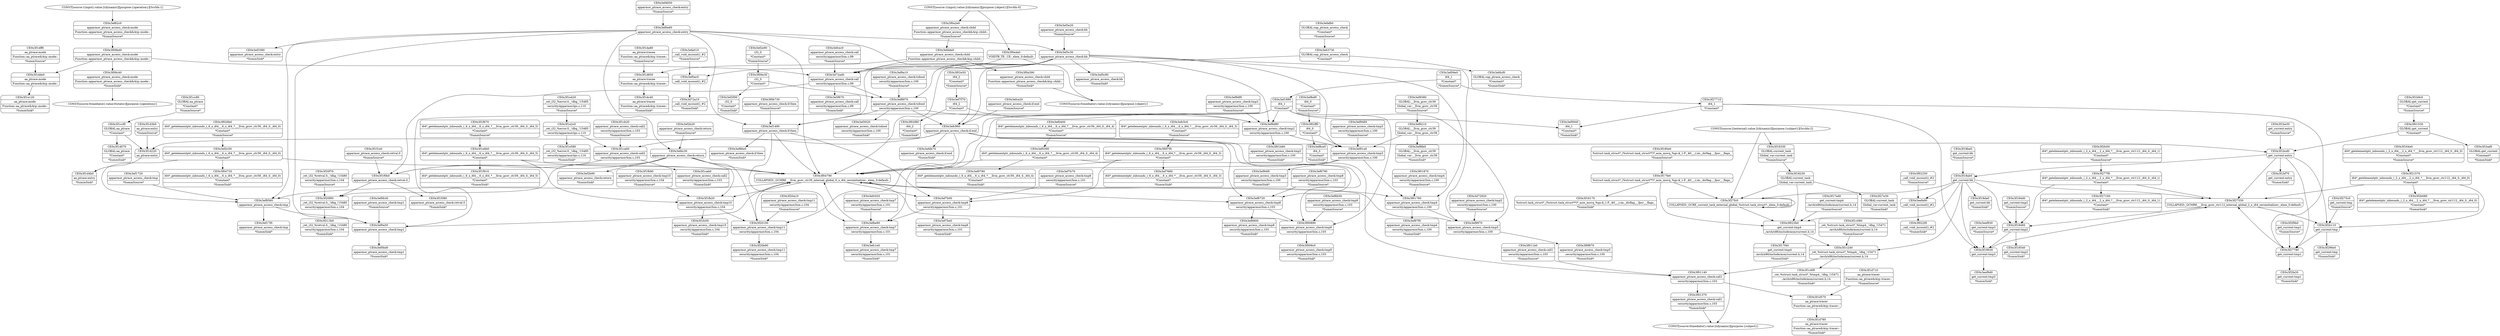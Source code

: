 digraph {
	CE0x3ef9d80 [shape=record,shape=Mrecord,label="{CE0x3ef9d80|apparmor_ptrace_access_check:tmp2|security/apparmor/lsm.c,100}"]
	CE0x3f1f380 [shape=record,shape=Mrecord,label="{CE0x3f1f380|apparmor_ptrace_access_check:retval.0|*SummSink*}"]
	CE0x3f0a2e0 [shape=record,shape=Mrecord,label="{CE0x3f0a2e0|apparmor_ptrace_access_check:child|Function::apparmor_ptrace_access_check&Arg::child::|*SummSource*}"]
	CE0x3f2fa20 [shape=record,shape=Mrecord,label="{CE0x3f2fa20|get_current:tmp1|*SummSink*}"]
	CE0x3ef9a10 [shape=record,shape=Mrecord,label="{CE0x3ef9a10|apparmor_ptrace_access_check:tobool|security/apparmor/lsm.c,100|*SummSource*}"]
	CE0x3f1e420 [shape=record,shape=Mrecord,label="{CE0x3f1e420|_ret_i32_%error.0,_!dbg_!15485|security/apparmor/ipc.c,110|*SummSource*}"]
	CE0x3ef2f00 [shape=record,shape=Mrecord,label="{CE0x3ef2f00|i32_0|*Constant*|*SummSink*}"]
	"CONST[source:0(mediator),value:2(dynamic)][purpose:{object}]"
	CE0x3efdc30 [shape=record,shape=Mrecord,label="{CE0x3efdc30|apparmor_ptrace_access_check:return}"]
	CE0x3ef0e60 [shape=record,shape=Mrecord,label="{CE0x3ef0e60|apparmor_ptrace_access_check:entry}"]
	CE0x3ef94f0 [shape=record,shape=Mrecord,label="{CE0x3ef94f0|apparmor_ptrace_access_check:tmp3|security/apparmor/lsm.c,100|*SummSink*}"]
	CE0x3f1c6f0 [shape=record,shape=Mrecord,label="{CE0x3f1c6f0|_ret_%struct.task_struct*_%tmp4,_!dbg_!15471|./arch/x86/include/asm/current.h,14|*SummSink*}"]
	CE0x3f02250 [shape=record,shape=Mrecord,label="{CE0x3f02250|_call_void_mcount()_#2|*SummSource*}"]
	CE0x3f180e0 [shape=record,shape=Mrecord,label="{CE0x3f180e0|%struct.task_struct*_(%struct.task_struct**)*_asm_movq_%gs:$_1:P_,$0_,_r,im,_dirflag_,_fpsr_,_flags_|*SummSource*}"]
	CE0x3efa010 [shape=record,shape=Mrecord,label="{CE0x3efa010|_call_void_mcount()_#2|*SummSource*}"]
	"CONST[source:1(input),value:2(dynamic)][purpose:{object}][SrcIdx:0]"
	CE0x3f1fc00 [shape=record,shape=Mrecord,label="{CE0x3f1fc00|apparmor_ptrace_access_check:tmp10|security/apparmor/lsm.c,104|*SummSink*}"]
	CE0x3f1fb20 [shape=record,shape=Mrecord,label="{CE0x3f1fb20|apparmor_ptrace_access_check:tmp10|security/apparmor/lsm.c,104}"]
	CE0x3ef0940 [shape=record,shape=Mrecord,label="{CE0x3ef0940|i64_1|*Constant*|*SummSink*}"]
	CE0x3f1dde0 [shape=record,shape=Mrecord,label="{CE0x3f1dde0|aa_ptrace:mode|Function::aa_ptrace&Arg::mode::}"]
	CE0x3eefa90 [shape=record,shape=Mrecord,label="{CE0x3eefa90|_call_void_mcount()_#2}"]
	CE0x3f27550 [shape=record,shape=Mrecord,label="{CE0x3f27550|COLLAPSED:_GCMRE___llvm_gcov_ctr112_internal_global_2_x_i64_zeroinitializer:_elem_0:default:}"]
	CE0x3f1cb20 [shape=record,shape=Mrecord,label="{CE0x3f1cb20|apparmor_ptrace_access_check:call2|security/apparmor/lsm.c,103|*SummSource*}"]
	CE0x3ef17f0 [shape=record,shape=Mrecord,label="{CE0x3ef17f0|apparmor_ptrace_access_check:tmp|*SummSink*}"]
	CE0x3f1f670 [shape=record,shape=Mrecord,label="{CE0x3f1f670|i64*_getelementptr_inbounds_(_6_x_i64_,_6_x_i64_*___llvm_gcov_ctr39,_i64_0,_i64_5)|*Constant*|*SummSource*}"]
	CE0x3f184d0 [shape=record,shape=Mrecord,label="{CE0x3f184d0|get_current:tmp2|*SummSource*}"]
	CE0x3f00890 [shape=record,shape=Mrecord,label="{CE0x3f00890|apparmor_ptrace_access_check:tmp9|security/apparmor/lsm.c,103}"]
	CE0x3ef2b90 [shape=record,shape=Mrecord,label="{CE0x3ef2b90|apparmor_ptrace_access_check:return|*SummSink*}"]
	CE0x3f20a10 [shape=record,shape=Mrecord,label="{CE0x3f20a10|apparmor_ptrace_access_check:tmp11|security/apparmor/lsm.c,104|*SummSource*}"]
	CE0x3ef0a50 [shape=record,shape=Mrecord,label="{CE0x3ef0a50|apparmor_ptrace_access_check:tmp1}"]
	CE0x3efdde0 [shape=record,shape=Mrecord,label="{CE0x3efdde0|apparmor_ptrace_access_check:child|Function::apparmor_ptrace_access_check&Arg::child::}"]
	CE0x3f1d070 [shape=record,shape=Mrecord,label="{CE0x3f1d070|GLOBAL:aa_ptrace|*Constant*|*SummSink*}"]
	CE0x3f1d3b0 [shape=record,shape=Mrecord,label="{CE0x3f1d3b0|aa_ptrace:entry|*SummSource*}"]
	CE0x3f1ccf0 [shape=record,shape=Mrecord,label="{CE0x3f1ccf0|GLOBAL:aa_ptrace|*Constant*}"]
	CE0x3f022f0 [shape=record,shape=Mrecord,label="{CE0x3f022f0|_call_void_mcount()_#2|*SummSink*}"]
	CE0x3f2b110 [shape=record,shape=Mrecord,label="{CE0x3f2b110|get_current:tmp}"]
	CE0x3f18460 [shape=record,shape=Mrecord,label="{CE0x3f18460|get_current:tmp2}"]
	CE0x3f1f910 [shape=record,shape=Mrecord,label="{CE0x3f1f910|i64*_getelementptr_inbounds_(_6_x_i64_,_6_x_i64_*___llvm_gcov_ctr39,_i64_0,_i64_5)|*Constant*|*SummSink*}"]
	CE0x3f1dc40 [shape=record,shape=Mrecord,label="{CE0x3f1dc40|aa_ptrace:tracee|Function::aa_ptrace&Arg::tracee::|*SummSink*}"]
	CE0x3f1e2c0 [shape=record,shape=Mrecord,label="{CE0x3f1e2c0|_ret_i32_%error.0,_!dbg_!15485|security/apparmor/ipc.c,110}"]
	CE0x3f296e0 [shape=record,shape=Mrecord,label="{CE0x3f296e0|get_current:tmp|*SummSink*}"]
	CE0x3f1e580 [shape=record,shape=Mrecord,label="{CE0x3f1e580|_ret_i32_%error.0,_!dbg_!15485|security/apparmor/ipc.c,110|*SummSink*}"]
	CE0x3ef5c90 [shape=record,shape=Mrecord,label="{CE0x3ef5c90|apparmor_ptrace_access_check:bb|*SummSink*}"]
	CE0x3f0f7f0 [shape=record,shape=Mrecord,label="{CE0x3f0f7f0|i64*_getelementptr_inbounds_(_6_x_i64_,_6_x_i64_*___llvm_gcov_ctr39,_i64_0,_i64_3)|*Constant*}"]
	CE0x3f20100 [shape=record,shape=Mrecord,label="{CE0x3f20100|apparmor_ptrace_access_check:tmp11|security/apparmor/lsm.c,104}"]
	CE0x3f04790 [shape=record,shape=Mrecord,label="{CE0x3f04790|COLLAPSED:_GCMRE___llvm_gcov_ctr39_internal_global_6_x_i64_zeroinitializer:_elem_0:default:}"]
	CE0x3f1baf0 [shape=record,shape=Mrecord,label="{CE0x3f1baf0|GLOBAL:get_current|*Constant*|*SummSink*}"]
	CE0x3ef1720 [shape=record,shape=Mrecord,label="{CE0x3ef1720|apparmor_ptrace_access_check:tmp|*SummSource*}"]
	CE0x3f27e30 [shape=record,shape=Mrecord,label="{CE0x3f27e30|GLOBAL:current_task|Global_var:current_task|*SummSink*}"]
	CE0x3f18540 [shape=record,shape=Mrecord,label="{CE0x3f18540|get_current:tmp2|*SummSink*}"]
	CE0x3f1da80 [shape=record,shape=Mrecord,label="{CE0x3f1da80|aa_ptrace:tracee|Function::aa_ptrace&Arg::tracee::|*SummSource*}"]
	CE0x3d72a10 [shape=record,shape=Mrecord,label="{CE0x3d72a10|_call_void_mcount()_#2|*SummSink*}"]
	CE0x3f1cc80 [shape=record,shape=Mrecord,label="{CE0x3f1cc80|GLOBAL:aa_ptrace|*Constant*|*SummSource*}"]
	CE0x3f01870 [shape=record,shape=Mrecord,label="{CE0x3f01870|apparmor_ptrace_access_check:tmp4|security/apparmor/lsm.c,100|*SummSource*}"]
	CE0x3ef0400 [shape=record,shape=Mrecord,label="{CE0x3ef0400|i64*_getelementptr_inbounds_(_6_x_i64_,_6_x_i64_*___llvm_gcov_ctr39,_i64_0,_i64_4)|*Constant*|*SummSource*}"]
	CE0x3ef1890 [shape=record,shape=Mrecord,label="{CE0x3ef1890|i64_1|*Constant*}"]
	CE0x3f18170 [shape=record,shape=Mrecord,label="{CE0x3f18170|%struct.task_struct*_(%struct.task_struct**)*_asm_movq_%gs:$_1:P_,$0_,_r,im,_dirflag_,_fpsr_,_flags_|*SummSink*}"]
	CE0x3ef7680 [shape=record,shape=Mrecord,label="{CE0x3ef7680|i64*_getelementptr_inbounds_(_6_x_i64_,_6_x_i64_*___llvm_gcov_ctr39,_i64_0,_i64_3)|*Constant*|*SummSink*}"]
	CE0x3ef4650 [shape=record,shape=Mrecord,label="{CE0x3ef4650|apparmor_ptrace_access_check:entry|*SummSource*}"]
	CE0x3f1f1e0 [shape=record,shape=Mrecord,label="{CE0x3f1f1e0|apparmor_ptrace_access_check:retval.0|*SummSource*}"]
	CE0x3f009c0 [shape=record,shape=Mrecord,label="{CE0x3f009c0|apparmor_ptrace_access_check:tmp9|security/apparmor/lsm.c,103|*SummSink*}"]
	CE0x3f011b0 [shape=record,shape=Mrecord,label="{CE0x3f011b0|apparmor_ptrace_access_check:call1|security/apparmor/lsm.c,103|*SummSource*}"]
	CE0x3f20f00 [shape=record,shape=Mrecord,label="{CE0x3f20f00|_ret_i32_%retval.0,_!dbg_!15480|security/apparmor/lsm.c,104}"]
	CE0x3f026b0 [shape=record,shape=Mrecord,label="{CE0x3f026b0|i64*_getelementptr_inbounds_(_6_x_i64_,_6_x_i64_*___llvm_gcov_ctr39,_i64_0,_i64_0)|*Constant*|*SummSource*}"]
	CE0x3f18be0 [shape=record,shape=Mrecord,label="{CE0x3f18be0|get_current:bb|*SummSource*}"]
	CE0x3d72920 [shape=record,shape=Mrecord,label="{CE0x3d72920|apparmor_ptrace_access_check:tmp5|security/apparmor/lsm.c,100|*SummSource*}"]
	CE0x3f21570 [shape=record,shape=Mrecord,label="{CE0x3f21570|i64*_getelementptr_inbounds_(_2_x_i64_,_2_x_i64_*___llvm_gcov_ctr112,_i64_0,_i64_0)|*Constant*}"]
	CE0x3f20f70 [shape=record,shape=Mrecord,label="{CE0x3f20f70|_ret_i32_%retval.0,_!dbg_!15480|security/apparmor/lsm.c,104|*SummSource*}"]
	CE0x3efbe90 [shape=record,shape=Mrecord,label="{CE0x3efbe90|apparmor_ptrace_access_check:tmp7|security/apparmor/lsm.c,101}"]
	CE0x3f17f40 [shape=record,shape=Mrecord,label="{CE0x3f17f40|get_current:tmp4|./arch/x86/include/asm/current.h,14|*SummSink*}"]
	CE0x3f2b080 [shape=record,shape=Mrecord,label="{CE0x3f2b080|i64*_getelementptr_inbounds_(_2_x_i64_,_2_x_i64_*___llvm_gcov_ctr112,_i64_0,_i64_0)|*Constant*|*SummSink*}"]
	CE0x3ef6720 [shape=record,shape=Mrecord,label="{CE0x3ef6720|apparmor_ptrace_access_check:tmp8|security/apparmor/lsm.c,103}"]
	CE0x3f1be30 [shape=record,shape=Mrecord,label="{CE0x3f1be30|get_current:entry|*SummSource*}"]
	CE0x3f02e50 [shape=record,shape=Mrecord,label="{CE0x3f02e50|i64_2|*Constant*|*SummSource*}"]
	CE0x3ef8560 [shape=record,shape=Mrecord,label="{CE0x3ef8560|apparmor_ptrace_access_check:tmp}"]
	CE0x3ef62c0 [shape=record,shape=Mrecord,label="{CE0x3ef62c0|apparmor_ptrace_access_check:mode|Function::apparmor_ptrace_access_check&Arg::mode::|*SummSource*}"]
	CE0x3f0a4a0 [shape=record,shape=Mrecord,label="{CE0x3f0a4a0|VOIDTB_TE:_CE:_elem_0:default:}"]
	CE0x3f27160 [shape=record,shape=Mrecord,label="{CE0x3f27160|i64*_getelementptr_inbounds_(_2_x_i64_,_2_x_i64_*___llvm_gcov_ctr112,_i64_0,_i64_1)|*Constant*|*SummSink*}"]
	CE0x3ef9380 [shape=record,shape=Mrecord,label="{CE0x3ef9380|GLOBAL:__llvm_gcov_ctr39|Global_var:__llvm_gcov_ctr39|*SummSource*}"]
	CE0x3f1b9c0 [shape=record,shape=Mrecord,label="{CE0x3f1b9c0|GLOBAL:get_current|*Constant*|*SummSource*}"]
	CE0x3ef86e0 [shape=record,shape=Mrecord,label="{CE0x3ef86e0|apparmor_ptrace_access_check:if.then|*SummSink*}"]
	CE0x3ef7b70 [shape=record,shape=Mrecord,label="{CE0x3ef7b70|apparmor_ptrace_access_check:tmp6|security/apparmor/lsm.c,101|*SummSource*}"]
	CE0x3efc1e0 [shape=record,shape=Mrecord,label="{CE0x3efc1e0|apparmor_ptrace_access_check:tmp7|security/apparmor/lsm.c,101|*SummSink*}"]
	CE0x3f17ed0 [shape=record,shape=Mrecord,label="{CE0x3f17ed0|get_current:tmp4|./arch/x86/include/asm/current.h,14|*SummSource*}"]
	CE0x3f01140 [shape=record,shape=Mrecord,label="{CE0x3f01140|apparmor_ptrace_access_check:call1|security/apparmor/lsm.c,103}"]
	CE0x3ef9480 [shape=record,shape=Mrecord,label="{CE0x3ef9480|apparmor_ptrace_access_check:tmp3|security/apparmor/lsm.c,100|*SummSource*}"]
	CE0x3f1d220 [shape=record,shape=Mrecord,label="{CE0x3f1d220|aa_ptrace:entry}"]
	CE0x3f20b90 [shape=record,shape=Mrecord,label="{CE0x3f20b90|apparmor_ptrace_access_check:tmp11|security/apparmor/lsm.c,104|*SummSink*}"]
	CE0x3ef3e20 [shape=record,shape=Mrecord,label="{CE0x3ef3e20|apparmor_ptrace_access_check:bb|*SummSource*}"]
	CE0x3f2f9b0 [shape=record,shape=Mrecord,label="{CE0x3f2f9b0|get_current:tmp1|*SummSource*}"]
	"CONST[source:2(external),value:2(dynamic)][purpose:{subject}][SrcIdx:2]"
	CE0x3f1d710 [shape=record,shape=Mrecord,label="{CE0x3f1d710|aa_ptrace:tracer|Function::aa_ptrace&Arg::tracer::|*SummSource*}"]
	CE0x3ef6800 [shape=record,shape=Mrecord,label="{CE0x3ef6800|apparmor_ptrace_access_check:tmp8|security/apparmor/lsm.c,103|*SummSink*}"]
	CE0x3f01370 [shape=record,shape=Mrecord,label="{CE0x3f01370|apparmor_ptrace_access_check:call1|security/apparmor/lsm.c,103|*SummSink*}"]
	CE0x3ef8ce0 [shape=record,shape=Mrecord,label="{CE0x3ef8ce0|i64_0|*Constant*|*SummSink*}"]
	CE0x3ef8970 [shape=record,shape=Mrecord,label="{CE0x3ef8970|apparmor_ptrace_access_check:tobool|security/apparmor/lsm.c,100}"]
	CE0x3f18630 [shape=record,shape=Mrecord,label="{CE0x3f18630|get_current:tmp3}"]
	CE0x3f02f80 [shape=record,shape=Mrecord,label="{CE0x3f02f80|i64_2|*Constant*|*SummSink*}"]
	"CONST[source:0(mediator),value:0(static)][purpose:{operation}]"
	CE0x3e5f670 [shape=record,shape=Mrecord,label="{CE0x3e5f670|apparmor_ptrace_access_check:call|security/apparmor/lsm.c,99|*SummSink*}"]
	CE0x3f02ff0 [shape=record,shape=Mrecord,label="{CE0x3f02ff0|i64_0|*Constant*}"]
	CE0x3ef97f0 [shape=record,shape=Mrecord,label="{CE0x3ef97f0|apparmor_ptrace_access_check:tmp4|security/apparmor/lsm.c,100|*SummSink*}"]
	CE0x3f1e120 [shape=record,shape=Mrecord,label="{CE0x3f1e120|aa_ptrace:mode|Function::aa_ptrace&Arg::mode::|*SummSink*}"]
	CE0x3ef0b30 [shape=record,shape=Mrecord,label="{CE0x3ef0b30|apparmor_ptrace_access_check:tmp1|*SummSource*}"]
	CE0x3efcec0 [shape=record,shape=Mrecord,label="{CE0x3efcec0|apparmor_ptrace_access_check:call|security/apparmor/lsm.c,99|*SummSource*}"]
	CE0x3f1c080 [shape=record,shape=Mrecord,label="{CE0x3f1c080|_ret_%struct.task_struct*_%tmp4,_!dbg_!15471|./arch/x86/include/asm/current.h,14|*SummSource*}"]
	CE0x3eef930 [shape=record,shape=Mrecord,label="{CE0x3eef930|get_current:tmp3|*SummSource*}"]
	CE0x3ef0ac0 [shape=record,shape=Mrecord,label="{CE0x3ef0ac0|_call_void_mcount()_#2}"]
	CE0x3ef7b00 [shape=record,shape=Mrecord,label="{CE0x3ef7b00|apparmor_ptrace_access_check:tmp6|security/apparmor/lsm.c,101}"]
	CE0x3f275c0 [shape=record,shape=Mrecord,label="{CE0x3f275c0|get_current:tmp|*SummSource*}"]
	CE0x3ef9df0 [shape=record,shape=Mrecord,label="{CE0x3ef9df0|apparmor_ptrace_access_check:tmp2|security/apparmor/lsm.c,100|*SummSource*}"]
	CE0x3f1bcd0 [shape=record,shape=Mrecord,label="{CE0x3f1bcd0|get_current:entry}"]
	CE0x3f1fb90 [shape=record,shape=Mrecord,label="{CE0x3f1fb90|apparmor_ptrace_access_check:tmp10|security/apparmor/lsm.c,104|*SummSource*}"]
	CE0x3f1bf70 [shape=record,shape=Mrecord,label="{CE0x3f1bf70|get_current:entry|*SummSink*}"]
	CE0x3ef2c50 [shape=record,shape=Mrecord,label="{CE0x3ef2c50|i64*_getelementptr_inbounds_(_6_x_i64_,_6_x_i64_*___llvm_gcov_ctr39,_i64_0,_i64_0)|*Constant*}"]
	CE0x3f1c240 [shape=record,shape=Mrecord,label="{CE0x3f1c240|_ret_%struct.task_struct*_%tmp4,_!dbg_!15471|./arch/x86/include/asm/current.h,14}"]
	CE0x3f1e6b0 [shape=record,shape=Mrecord,label="{CE0x3f1e6b0|i64*_getelementptr_inbounds_(_6_x_i64_,_6_x_i64_*___llvm_gcov_ctr39,_i64_0,_i64_5)|*Constant*}"]
	CE0x3f023b0 [shape=record,shape=Mrecord,label="{CE0x3f023b0|get_current:tmp4|./arch/x86/include/asm/current.h,14}"]
	CE0x3f1dff0 [shape=record,shape=Mrecord,label="{CE0x3f1dff0|aa_ptrace:mode|Function::aa_ptrace&Arg::mode::|*SummSource*}"]
	CE0x3efca20 [shape=record,shape=Mrecord,label="{CE0x3efca20|apparmor_ptrace_access_check:if.end|*SummSource*}"]
	CE0x3f09e30 [shape=record,shape=Mrecord,label="{CE0x3f09e30|i32_0|*Constant*}"]
	CE0x3f01760 [shape=record,shape=Mrecord,label="{CE0x3f01760|apparmor_ptrace_access_check:tmp4|security/apparmor/lsm.c,100}"]
	CE0x3f27fc0 [shape=record,shape=Mrecord,label="{CE0x3f27fc0|COLLAPSED:_GCRE_current_task_external_global_%struct.task_struct*:_elem_0:default:}"]
	"CONST[source:1(input),value:2(dynamic)][purpose:{operation}][SrcIdx:1]"
	CE0x3f18330 [shape=record,shape=Mrecord,label="{CE0x3f18330|GLOBAL:current_task|Global_var:current_task|*SummSource*}"]
	CE0x3ef2b20 [shape=record,shape=Mrecord,label="{CE0x3ef2b20|apparmor_ptrace_access_check:return|*SummSource*}"]
	CE0x3f1d780 [shape=record,shape=Mrecord,label="{CE0x3f1d780|aa_ptrace:tracer|Function::aa_ptrace&Arg::tracer::|*SummSink*}"]
	CE0x3ef3020 [shape=record,shape=Mrecord,label="{CE0x3ef3020|apparmor_ptrace_access_check:tobool|security/apparmor/lsm.c,100|*SummSink*}"]
	CE0x3f2fc00 [shape=record,shape=Mrecord,label="{CE0x3f2fc00|i64*_getelementptr_inbounds_(_2_x_i64_,_2_x_i64_*___llvm_gcov_ctr112,_i64_0,_i64_1)|*Constant*|*SummSource*}"]
	CE0x3f1cab0 [shape=record,shape=Mrecord,label="{CE0x3f1cab0|apparmor_ptrace_access_check:call2|security/apparmor/lsm.c,103|*SummSink*}"]
	CE0x3f09bd0 [shape=record,shape=Mrecord,label="{CE0x3f09bd0|apparmor_ptrace_access_check:mode|Function::apparmor_ptrace_access_check&Arg::mode::}"]
	CE0x3f1d4b0 [shape=record,shape=Mrecord,label="{CE0x3f1d4b0|aa_ptrace:entry|*SummSink*}"]
	CE0x3f01b80 [shape=record,shape=Mrecord,label="{CE0x3f01b80|apparmor_ptrace_access_check:tmp2|security/apparmor/lsm.c,100|*SummSink*}"]
	CE0x3f18da0 [shape=record,shape=Mrecord,label="{CE0x3f18da0|get_current:bb|*SummSink*}"]
	CE0x3ef6790 [shape=record,shape=Mrecord,label="{CE0x3ef6790|apparmor_ptrace_access_check:tmp8|security/apparmor/lsm.c,103|*SummSource*}"]
	CE0x3ef7f70 [shape=record,shape=Mrecord,label="{CE0x3ef7f70|i64_2|*Constant*}"]
	CE0x3ef9970 [shape=record,shape=Mrecord,label="{CE0x3ef9970|apparmor_ptrace_access_check:tmp5|security/apparmor/lsm.c,100}"]
	CE0x3ef1490 [shape=record,shape=Mrecord,label="{CE0x3ef1490|apparmor_ptrace_access_check:if.then}"]
	CE0x3ef0390 [shape=record,shape=Mrecord,label="{CE0x3ef0390|i64*_getelementptr_inbounds_(_6_x_i64_,_6_x_i64_*___llvm_gcov_ctr39,_i64_0,_i64_4)|*Constant*}"]
	CE0x3f27710 [shape=record,shape=Mrecord,label="{CE0x3f27710|i64_1|*Constant*}"]
	CE0x3f277f0 [shape=record,shape=Mrecord,label="{CE0x3f277f0|i64*_getelementptr_inbounds_(_2_x_i64_,_2_x_i64_*___llvm_gcov_ctr112,_i64_0,_i64_1)|*Constant*}"]
	CE0x3f01530 [shape=record,shape=Mrecord,label="{CE0x3f01530|GLOBAL:get_current|*Constant*}"]
	CE0x3f09c40 [shape=record,shape=Mrecord,label="{CE0x3f09c40|apparmor_ptrace_access_check:mode|Function::apparmor_ptrace_access_check&Arg::mode::|*SummSink*}"]
	CE0x3d72ad0 [shape=record,shape=Mrecord,label="{CE0x3d72ad0|apparmor_ptrace_access_check:call|security/apparmor/lsm.c,99}"]
	CE0x3ef09e0 [shape=record,shape=Mrecord,label="{CE0x3ef09e0|i64_1|*Constant*|*SummSource*}"]
	CE0x3f0f670 [shape=record,shape=Mrecord,label="{CE0x3f0f670|apparmor_ptrace_access_check:tmp5|security/apparmor/lsm.c,100|*SummSink*}"]
	CE0x3efc020 [shape=record,shape=Mrecord,label="{CE0x3efc020|apparmor_ptrace_access_check:tmp7|security/apparmor/lsm.c,101|*SummSource*}"]
	CE0x3f1f0b0 [shape=record,shape=Mrecord,label="{CE0x3f1f0b0|apparmor_ptrace_access_check:retval.0}"]
	CE0x3f164e0 [shape=record,shape=Mrecord,label="{CE0x3f164e0|i64*_getelementptr_inbounds_(_2_x_i64_,_2_x_i64_*___llvm_gcov_ctr112,_i64_0,_i64_0)|*Constant*|*SummSource*}"]
	CE0x3ef3c30 [shape=record,shape=Mrecord,label="{CE0x3ef3c30|apparmor_ptrace_access_check:bb}"]
	CE0x3eef9d0 [shape=record,shape=Mrecord,label="{CE0x3eef9d0|get_current:tmp3|*SummSink*}"]
	CE0x3ef0780 [shape=record,shape=Mrecord,label="{CE0x3ef0780|i64*_getelementptr_inbounds_(_6_x_i64_,_6_x_i64_*___llvm_gcov_ctr39,_i64_0,_i64_4)|*Constant*|*SummSink*}"]
	CE0x3efc960 [shape=record,shape=Mrecord,label="{CE0x3efc960|apparmor_ptrace_access_check:if.end}"]
	CE0x3f0a390 [shape=record,shape=Mrecord,label="{CE0x3f0a390|apparmor_ptrace_access_check:child|Function::apparmor_ptrace_access_check&Arg::child::|*SummSink*}"]
	CE0x3efdcf0 [shape=record,shape=Mrecord,label="{CE0x3efdcf0|GLOBAL:cap_ptrace_access_check|*Constant*|*SummSink*}"]
	CE0x3f1ca00 [shape=record,shape=Mrecord,label="{CE0x3f1ca00|apparmor_ptrace_access_check:call2|security/apparmor/lsm.c,103}"]
	CE0x3f213b0 [shape=record,shape=Mrecord,label="{CE0x3f213b0|_ret_i32_%retval.0,_!dbg_!15480|security/apparmor/lsm.c,104|*SummSink*}"]
	CE0x3efafb0 [shape=record,shape=Mrecord,label="{CE0x3efafb0|GLOBAL:cap_ptrace_access_check|*Constant*|*SummSource*}"]
	CE0x3e63730 [shape=record,shape=Mrecord,label="{CE0x3e63730|GLOBAL:cap_ptrace_access_check|*Constant*}"]
	CE0x3f18230 [shape=record,shape=Mrecord,label="{CE0x3f18230|GLOBAL:current_task|Global_var:current_task}"]
	CE0x3ef7be0 [shape=record,shape=Mrecord,label="{CE0x3ef7be0|apparmor_ptrace_access_check:tmp6|security/apparmor/lsm.c,101|*SummSink*}"]
	CE0x3f17fe0 [shape=record,shape=Mrecord,label="{CE0x3f17fe0|%struct.task_struct*_(%struct.task_struct**)*_asm_movq_%gs:$_1:P_,$0_,_r,im,_dirflag_,_fpsr_,_flags_}"]
	CE0x3efdb70 [shape=record,shape=Mrecord,label="{CE0x3efdb70|apparmor_ptrace_access_check:if.end|*SummSink*}"]
	CE0x3ef3380 [shape=record,shape=Mrecord,label="{CE0x3ef3380|apparmor_ptrace_access_check:entry|*SummSink*}"]
	CE0x3f0b730 [shape=record,shape=Mrecord,label="{CE0x3f0b730|apparmor_ptrace_access_check:if.then|*SummSource*}"]
	CE0x3ef2e90 [shape=record,shape=Mrecord,label="{CE0x3ef2e90|i32_0|*Constant*|*SummSource*}"]
	CE0x3ef8fe0 [shape=record,shape=Mrecord,label="{CE0x3ef8fe0|GLOBAL:__llvm_gcov_ctr39|Global_var:__llvm_gcov_ctr39|*SummSink*}"]
	CE0x3ef9210 [shape=record,shape=Mrecord,label="{CE0x3ef9210|GLOBAL:__llvm_gcov_ctr39|Global_var:__llvm_gcov_ctr39}"]
	CE0x3ef6b50 [shape=record,shape=Mrecord,label="{CE0x3ef6b50|apparmor_ptrace_access_check:tmp9|security/apparmor/lsm.c,103|*SummSource*}"]
	CE0x3ef0bd0 [shape=record,shape=Mrecord,label="{CE0x3ef0bd0|apparmor_ptrace_access_check:tmp1|*SummSink*}"]
	CE0x3f27780 [shape=record,shape=Mrecord,label="{CE0x3f27780|get_current:tmp1}"]
	CE0x3ef8af0 [shape=record,shape=Mrecord,label="{CE0x3ef8af0|i64_0|*Constant*|*SummSource*}"]
	CE0x3f04720 [shape=record,shape=Mrecord,label="{CE0x3f04720|i64*_getelementptr_inbounds_(_6_x_i64_,_6_x_i64_*___llvm_gcov_ctr39,_i64_0,_i64_0)|*Constant*|*SummSink*}"]
	CE0x3f1d570 [shape=record,shape=Mrecord,label="{CE0x3f1d570|aa_ptrace:tracer|Function::aa_ptrace&Arg::tracer::}"]
	CE0x3ef91a0 [shape=record,shape=Mrecord,label="{CE0x3ef91a0|apparmor_ptrace_access_check:tmp3|security/apparmor/lsm.c,100}"]
	CE0x3f1d850 [shape=record,shape=Mrecord,label="{CE0x3f1d850|aa_ptrace:tracee|Function::aa_ptrace&Arg::tracee::}"]
	CE0x3f18ab0 [shape=record,shape=Mrecord,label="{CE0x3f18ab0|get_current:bb}"]
	CE0x3efc5c0 [shape=record,shape=Mrecord,label="{CE0x3efc5c0|i64*_getelementptr_inbounds_(_6_x_i64_,_6_x_i64_*___llvm_gcov_ctr39,_i64_0,_i64_3)|*Constant*|*SummSource*}"]
	"CONST[source:0(mediator),value:2(dynamic)][purpose:{subject}]"
	CE0x3f20f00 -> CE0x3f213b0
	CE0x3ef3c30 -> CE0x3ef91a0
	CE0x3f27780 -> CE0x3f27550
	CE0x3ef1490 -> CE0x3ef86e0
	"CONST[source:1(input),value:2(dynamic)][purpose:{object}][SrcIdx:0]" -> CE0x3f0a2e0
	CE0x3efcec0 -> CE0x3d72ad0
	CE0x3ef9380 -> CE0x3ef9210
	CE0x3efc960 -> CE0x3f01140
	CE0x3ef9480 -> CE0x3ef91a0
	CE0x3eef930 -> CE0x3f18630
	"CONST[source:2(external),value:2(dynamic)][purpose:{subject}][SrcIdx:2]" -> CE0x3f27fc0
	CE0x3ef7b70 -> CE0x3ef7b00
	CE0x3ef6720 -> CE0x3f00890
	CE0x3f01870 -> CE0x3f01760
	CE0x3f1e6b0 -> CE0x3f1fb20
	CE0x3ef09e0 -> CE0x3ef1890
	CE0x3f0a4a0 -> CE0x3d72ad0
	CE0x3f09e30 -> CE0x3ef2f00
	CE0x3ef1890 -> CE0x3ef9d80
	CE0x3f00890 -> CE0x3f04790
	CE0x3ef1890 -> CE0x3ef0940
	CE0x3f164e0 -> CE0x3f21570
	CE0x3e63730 -> CE0x3d72ad0
	CE0x3ef9210 -> CE0x3ef91a0
	CE0x3efc960 -> CE0x3f1bcd0
	CE0x3efdde0 -> CE0x3f0a390
	CE0x3ef9d80 -> CE0x3f01b80
	CE0x3f00890 -> CE0x3f009c0
	CE0x3f1ca00 -> CE0x3f1cab0
	CE0x3ef0e60 -> CE0x3ef0a50
	CE0x3efdc30 -> CE0x3f1f0b0
	CE0x3f18ab0 -> CE0x3f18460
	CE0x3f1c240 -> CE0x3f01140
	CE0x3f1f0b0 -> CE0x3f20f00
	CE0x3f04790 -> CE0x3ef6720
	CE0x3f18460 -> CE0x3f18540
	CE0x3ef2b20 -> CE0x3efdc30
	CE0x3ef2c50 -> CE0x3f04790
	CE0x3ef0ac0 -> CE0x3d72a10
	CE0x3efdc30 -> CE0x3f20f00
	CE0x3f1fb20 -> CE0x3f20100
	CE0x3efdc30 -> CE0x3f04790
	CE0x3ef8af0 -> CE0x3f02ff0
	CE0x3f09bd0 -> CE0x3f1dde0
	CE0x3efafb0 -> CE0x3e63730
	CE0x3f17fe0 -> CE0x3f18170
	CE0x3f09c40 -> "CONST[source:0(mediator),value:0(static)][purpose:{operation}]"
	CE0x3f1bcd0 -> CE0x3f2b110
	CE0x3f21570 -> CE0x3f2b110
	CE0x3f1bcd0 -> CE0x3f18ab0
	CE0x3ef0e60 -> CE0x3ef3380
	CE0x3ef9df0 -> CE0x3ef9d80
	CE0x3f27550 -> CE0x3f18460
	CE0x3f184d0 -> CE0x3f18460
	CE0x3f09bd0 -> CE0x3f09c40
	CE0x3f27780 -> CE0x3f2fa20
	CE0x3ef3c30 -> CE0x3ef0ac0
	CE0x3ef0390 -> CE0x3ef0780
	CE0x3f1f0b0 -> CE0x3f1f380
	CE0x3f27710 -> CE0x3ef0940
	CE0x3ef0b30 -> CE0x3ef0a50
	CE0x3f18630 -> CE0x3eef9d0
	CE0x3ef9970 -> CE0x3f0f670
	CE0x3efc960 -> CE0x3f1d220
	CE0x3ef7b00 -> CE0x3ef7be0
	CE0x3f04790 -> CE0x3f1fb20
	CE0x3ef3c30 -> CE0x3f04790
	CE0x3f20a10 -> CE0x3f20100
	CE0x3f2b110 -> CE0x3f296e0
	CE0x3f1d570 -> CE0x3f1d780
	CE0x3ef0a50 -> CE0x3f04790
	CE0x3ef8970 -> CE0x3ef1490
	CE0x3f18230 -> CE0x3f27e30
	CE0x3f17fe0 -> CE0x3f27fc0
	CE0x3f1e6b0 -> CE0x3f04790
	CE0x3f18330 -> CE0x3f18230
	CE0x3ef8970 -> CE0x3efc960
	CE0x3f1bcd0 -> CE0x3f27550
	CE0x3f1bcd0 -> CE0x3f1bf70
	CE0x3ef7f70 -> CE0x3ef9d80
	CE0x3f1fb20 -> CE0x3f1fc00
	CE0x3f20f70 -> CE0x3f20f00
	CE0x3ef6790 -> CE0x3ef6720
	CE0x3ef1490 -> CE0x3efbe90
	CE0x3f27550 -> CE0x3f2b110
	CE0x3ef91a0 -> CE0x3f04790
	CE0x3d72ad0 -> CE0x3f1f0b0
	CE0x3f180e0 -> CE0x3f17fe0
	CE0x3efc960 -> CE0x3f00890
	CE0x3e63730 -> CE0x3efdcf0
	CE0x3f0a4a0 -> "CONST[source:0(mediator),value:2(dynamic)][purpose:{object}]"
	CE0x3ef0e60 -> CE0x3ef8560
	CE0x3f0a390 -> "CONST[source:0(mediator),value:2(dynamic)][purpose:{object}]"
	"CONST[source:1(input),value:2(dynamic)][purpose:{object}][SrcIdx:0]" -> CE0x3f0a4a0
	CE0x3f17ed0 -> CE0x3f023b0
	CE0x3f09bd0 -> CE0x3d72ad0
	CE0x3f18ab0 -> CE0x3f1c240
	CE0x3f27fc0 -> CE0x3f023b0
	CE0x3f277f0 -> CE0x3f18460
	CE0x3f1d3b0 -> CE0x3f1d220
	CE0x3ef1890 -> CE0x3f00890
	CE0x3efc960 -> CE0x3ef6720
	CE0x3ef9d80 -> CE0x3ef91a0
	CE0x3f18ab0 -> CE0x3f27550
	CE0x3f0f7f0 -> CE0x3ef7b00
	CE0x3f0a2e0 -> CE0x3efdde0
	CE0x3f01140 -> CE0x3f1d570
	CE0x3f026b0 -> CE0x3ef2c50
	CE0x3f27710 -> CE0x3f27780
	CE0x3ef09e0 -> CE0x3f27710
	CE0x3d72ad0 -> CE0x3e5f670
	CE0x3ef62c0 -> CE0x3f09bd0
	CE0x3ef3c30 -> CE0x3ef1490
	CE0x3f1e2c0 -> CE0x3f1e580
	CE0x3ef1490 -> CE0x3ef7b00
	CE0x3f18460 -> CE0x3f18630
	CE0x3f27fc0 -> "CONST[source:0(mediator),value:2(dynamic)][purpose:{subject}]"
	CE0x3f277f0 -> CE0x3f27160
	CE0x3f18ab0 -> CE0x3f27fc0
	CE0x3f0f7f0 -> CE0x3f04790
	CE0x3ef2e90 -> CE0x3f09e30
	CE0x3f18230 -> CE0x3f023b0
	CE0x3efdc30 -> CE0x3f1fb20
	CE0x3efca20 -> CE0x3efc960
	CE0x3f04790 -> CE0x3f01760
	CE0x3efc020 -> CE0x3efbe90
	CE0x3d72ad0 -> CE0x3ef8970
	CE0x3ef9210 -> CE0x3ef8fe0
	CE0x3f1dff0 -> CE0x3f1dde0
	CE0x3f20100 -> CE0x3f04790
	CE0x3ef8560 -> CE0x3ef17f0
	CE0x3f275c0 -> CE0x3f2b110
	CE0x3f2f9b0 -> CE0x3f27780
	CE0x3f09e30 -> CE0x3ef8970
	CE0x3efbe90 -> CE0x3f04790
	CE0x3ef2c50 -> CE0x3ef8560
	CE0x3f023b0 -> CE0x3f1c240
	CE0x3f21570 -> CE0x3f2b080
	CE0x3f277f0 -> CE0x3f27550
	CE0x3f1b9c0 -> CE0x3f01530
	CE0x3f01530 -> CE0x3f1baf0
	CE0x3efdde0 -> CE0x3f1d850
	CE0x3ef0390 -> CE0x3ef6720
	CE0x3f1c240 -> CE0x3f1c6f0
	CE0x3ef2c50 -> CE0x3f04720
	CE0x3ef0e60 -> CE0x3f04790
	CE0x3ef1890 -> CE0x3ef9970
	CE0x3f0f7f0 -> CE0x3ef7680
	CE0x3ef9970 -> CE0x3f04790
	CE0x3ef0e60 -> CE0x3efdc30
	CE0x3f01140 -> CE0x3f01370
	CE0x3f1e2c0 -> CE0x3f1ca00
	CE0x3f2fc00 -> CE0x3f277f0
	CE0x3d72920 -> CE0x3ef9970
	CE0x3f18be0 -> CE0x3f18ab0
	CE0x3ef3c30 -> CE0x3ef8970
	CE0x3efc5c0 -> CE0x3f0f7f0
	CE0x3ef8560 -> CE0x3ef0a50
	CE0x3ef7f70 -> CE0x3f02f80
	CE0x3f1cc80 -> CE0x3f1ccf0
	CE0x3f1be30 -> CE0x3f1bcd0
	CE0x3efdc30 -> CE0x3f20100
	CE0x3eefa90 -> CE0x3f022f0
	CE0x3efc960 -> CE0x3f1ca00
	CE0x3ef0e60 -> CE0x3ef1490
	CE0x3f02ff0 -> CE0x3ef91a0
	CE0x3f011b0 -> CE0x3f01140
	CE0x3f01530 -> CE0x3f1bcd0
	"CONST[source:1(input),value:2(dynamic)][purpose:{operation}][SrcIdx:1]" -> CE0x3ef62c0
	CE0x3ef3e20 -> CE0x3ef3c30
	CE0x3f21570 -> CE0x3f27550
	CE0x3f0b730 -> CE0x3ef1490
	CE0x3ef0e60 -> CE0x3efc960
	CE0x3f1d850 -> CE0x3f1dc40
	CE0x3ef0a50 -> CE0x3ef0bd0
	CE0x3efbe90 -> CE0x3efc1e0
	CE0x3ef1890 -> CE0x3f20100
	CE0x3efc960 -> CE0x3f04790
	CE0x3f023b0 -> CE0x3f17f40
	CE0x3ef1890 -> CE0x3efbe90
	CE0x3f02ff0 -> CE0x3ef8ce0
	CE0x3ef9a10 -> CE0x3ef8970
	CE0x3ef6b50 -> CE0x3f00890
	CE0x3ef8970 -> CE0x3ef9d80
	CE0x3f02250 -> CE0x3eefa90
	CE0x3ef3c30 -> CE0x3efc960
	CE0x3f20100 -> CE0x3f20b90
	CE0x3f1ccf0 -> CE0x3f1d070
	CE0x3ef4650 -> CE0x3ef0e60
	CE0x3f1da80 -> CE0x3f1d850
	CE0x3f1f1e0 -> CE0x3f1f0b0
	CE0x3f18ab0 -> CE0x3f18da0
	CE0x3efdde0 -> CE0x3d72ad0
	CE0x3f27fc0 -> CE0x3f27fc0
	CE0x3ef3c30 -> CE0x3ef9970
	CE0x3ef0400 -> CE0x3ef0390
	CE0x3f18630 -> CE0x3f27550
	CE0x3ef7b00 -> CE0x3efbe90
	CE0x3f01370 -> "CONST[source:0(mediator),value:2(dynamic)][purpose:{subject}]"
	CE0x3f04790 -> CE0x3ef7b00
	CE0x3f2b110 -> CE0x3f27780
	CE0x3efc960 -> CE0x3efdb70
	CE0x3f1e6b0 -> CE0x3f1f910
	CE0x3f1fb90 -> CE0x3f1fb20
	CE0x3f1c080 -> CE0x3f1c240
	CE0x3efdc30 -> CE0x3ef2b90
	CE0x3f1dde0 -> CE0x3f1e120
	CE0x3ef1890 -> CE0x3ef0a50
	CE0x3f01760 -> CE0x3ef9970
	CE0x3f1d220 -> CE0x3f1d4b0
	CE0x3ef0390 -> CE0x3f04790
	CE0x3ef3c30 -> CE0x3ef9d80
	CE0x3f1ca00 -> CE0x3f1f0b0
	CE0x3f1f670 -> CE0x3f1e6b0
	CE0x3f1ccf0 -> CE0x3f1d220
	"CONST[source:2(external),value:2(dynamic)][purpose:{subject}][SrcIdx:2]" -> CE0x3f18330
	CE0x3f17fe0 -> CE0x3f023b0
	CE0x3ef8970 -> CE0x3ef3020
	CE0x3f18ab0 -> CE0x3f18630
	CE0x3f18ab0 -> CE0x3f023b0
	CE0x3f02e50 -> CE0x3ef7f70
	CE0x3f27710 -> CE0x3f18630
	CE0x3f1d710 -> CE0x3f1d570
	CE0x3f01760 -> CE0x3ef97f0
	CE0x3f1e420 -> CE0x3f1e2c0
	CE0x3ef6720 -> CE0x3ef6800
	CE0x3f18ab0 -> CE0x3eefa90
	CE0x3ef91a0 -> CE0x3f01760
	CE0x3f1bcd0 -> CE0x3f27780
	CE0x3ef91a0 -> CE0x3ef94f0
	CE0x3f18230 -> CE0x3f27fc0
	CE0x3ef0e60 -> CE0x3ef3c30
	CE0x3ef3c30 -> CE0x3d72ad0
	CE0x3ef1490 -> CE0x3f04790
	CE0x3efa010 -> CE0x3ef0ac0
	CE0x3ef3c30 -> CE0x3f01760
	CE0x3ef3c30 -> CE0x3ef5c90
	CE0x3f1cb20 -> CE0x3f1ca00
	CE0x3f04790 -> CE0x3ef8560
	CE0x3ef1720 -> CE0x3ef8560
}